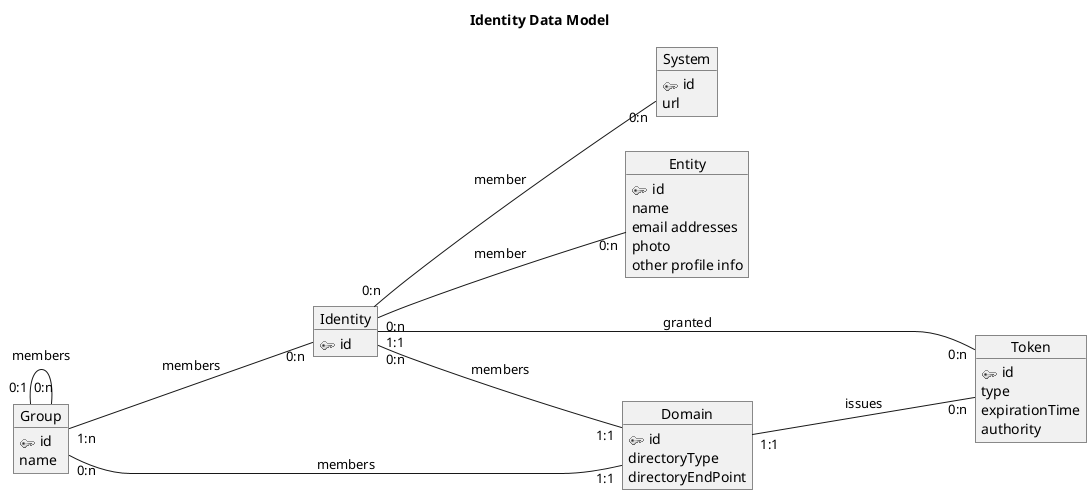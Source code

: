 @startuml

title Identity Data Model

sprite $primary [17x12/16z] bOqv3e1030CJRzPn9Fx_NWY7n4eqJ3TJs6OVa5pTpD-5tl3YyFHG-4DsqAOnWgawWp0r0KGagDuGMYMJxbMrBxzLPJ_O0G00

left to right direction

object Entity {
  <$primary> id
  name
  email addresses
  photo
  other profile info
}

object Identity {
  <$primary> id
}

object Group{
  <$primary> id
  name
}

object Domain {
  <$primary> id
  directoryType
  directoryEndPoint
}

object Token {
  <$primary> id
  type
  expirationTime
  authority
}

object System {
  <$primary> id
  url
}

Group "1:n"----"0:n" Identity : members
Group "0:1"----"0:n" Group : members
Group "0:n"----"1:1" Domain : members
Identity "0:n"----"1:1" Domain : members
Identity "1:1"----"0:n" Token: granted
Domain "1:1"----"0:n" Token:issues
Identity "0:n"----"0:n" System : member
Identity "0:n"----"0:n" Entity : member
@enduml